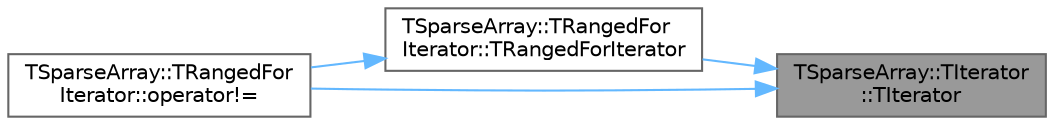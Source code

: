 digraph "TSparseArray::TIterator::TIterator"
{
 // INTERACTIVE_SVG=YES
 // LATEX_PDF_SIZE
  bgcolor="transparent";
  edge [fontname=Helvetica,fontsize=10,labelfontname=Helvetica,labelfontsize=10];
  node [fontname=Helvetica,fontsize=10,shape=box,height=0.2,width=0.4];
  rankdir="RL";
  Node1 [id="Node000001",label="TSparseArray::TIterator\l::TIterator",height=0.2,width=0.4,color="gray40", fillcolor="grey60", style="filled", fontcolor="black",tooltip=" "];
  Node1 -> Node2 [id="edge1_Node000001_Node000002",dir="back",color="steelblue1",style="solid",tooltip=" "];
  Node2 [id="Node000002",label="TSparseArray::TRangedFor\lIterator::TRangedForIterator",height=0.2,width=0.4,color="grey40", fillcolor="white", style="filled",URL="$d1/dc4/classTSparseArray_1_1TRangedForIterator.html#a6d925d9b147866fbda80f224688e3bb1",tooltip=" "];
  Node2 -> Node3 [id="edge2_Node000002_Node000003",dir="back",color="steelblue1",style="solid",tooltip=" "];
  Node3 [id="Node000003",label="TSparseArray::TRangedFor\lIterator::operator!=",height=0.2,width=0.4,color="grey40", fillcolor="white", style="filled",URL="$d1/dc4/classTSparseArray_1_1TRangedForIterator.html#a8893f24724f3f81cd0a4a3472e33242c",tooltip=" "];
  Node1 -> Node3 [id="edge3_Node000001_Node000003",dir="back",color="steelblue1",style="solid",tooltip=" "];
}
